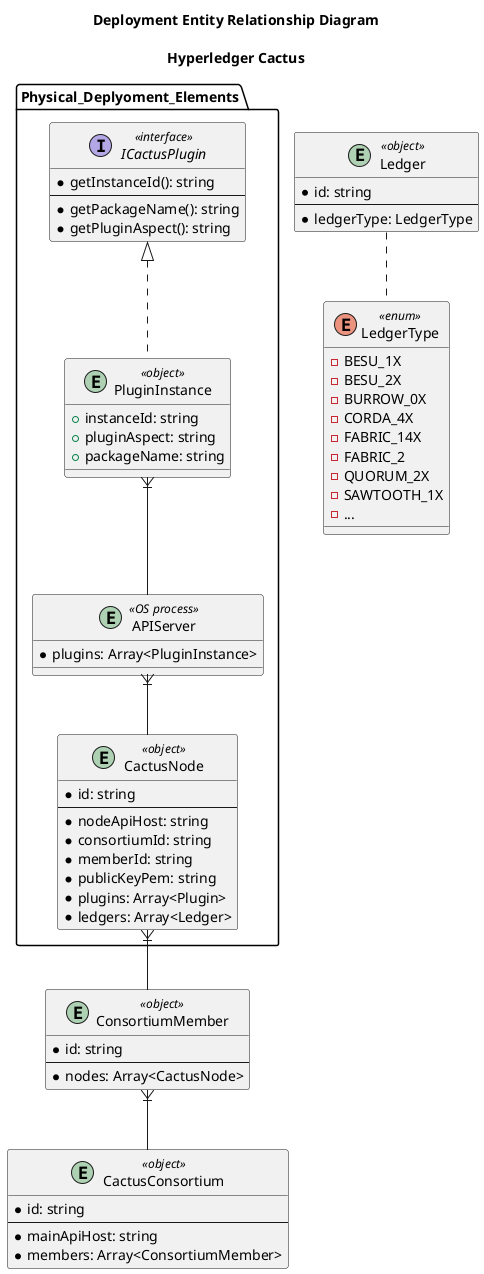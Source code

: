 @startuml deployment-entity-relationship-diagram

!include <material/common>
' To import the sprite file you DON'T need to place a prefix!
!include <material/cellphone>
!include <material/laptop_chromebook>
!include <material/database>

title Deployment Entity Relationship Diagram\n\nHyperledger Cactus


namespace Physical_Deplyoment_Elements {

  entity CactusNode <<object>> {
    * id: string
    --
    * nodeApiHost: string
    * consortiumId: string
    * memberId: string
    * publicKeyPem: string
    * plugins: Array<Plugin>
    * ledgers: Array<Ledger>
  }

  entity APIServer <<OS process>> {
    * plugins: Array<PluginInstance>
  }

  interface "ICactusPlugin" <<interface>> {
    * getInstanceId(): string
    --
    * getPackageName(): string
    * getPluginAspect(): string
  }

  entity "PluginInstance" <<object>> implements ICactusPlugin {
    + instanceId: string
    + pluginAspect: string
    + packageName: string
  }
}

entity "CactusConsortium" <<object>> {
  * id: string
  --
  * mainApiHost: string
  * members: Array<ConsortiumMember>
}

entity "ConsortiumMember" <<object>> {
  * id: string
  --
  * nodes: Array<CactusNode>
}

enum LedgerType <<enum>> {
  - BESU_1X
  - BESU_2X
  - BURROW_0X
  - CORDA_4X
  - FABRIC_14X
  - FABRIC_2
  - QUORUM_2X
  - SAWTOOTH_1X
  - ...
}

entity Ledger <<object>> {
  * id: string
  --
  * ledgerType: LedgerType
}

CactusNode }|-- ConsortiumMember
ConsortiumMember }|-- CactusConsortium
APIServer }|-- CactusNode
PluginInstance }|-- APIServer
Ledger .. LedgerType

@enduml
